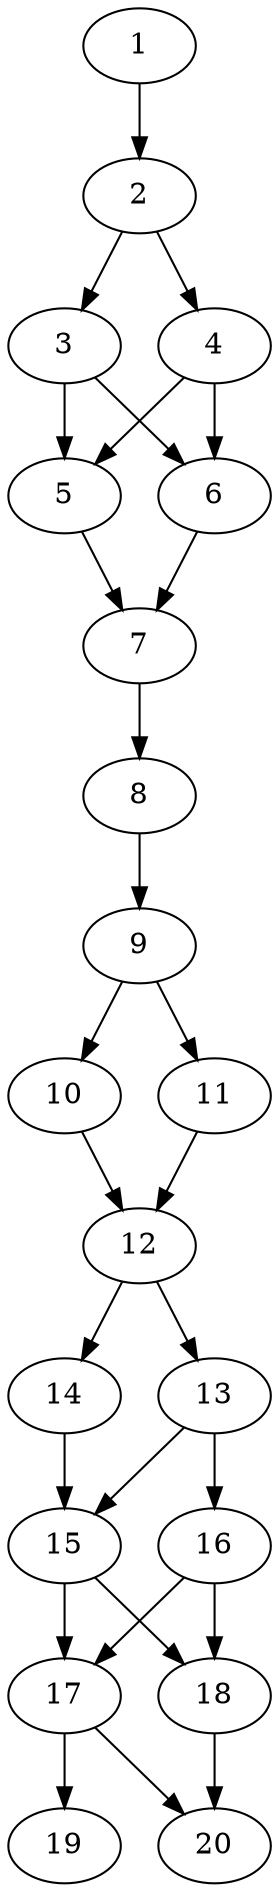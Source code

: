 // DAG automatically generated by daggen at Thu Oct  3 13:58:43 2019
// ./daggen --dot -n 20 --ccr 0.3 --fat 0.3 --regular 0.9 --density 0.9 --mindata 5242880 --maxdata 52428800 
digraph G {
  1 [size="112104107", alpha="0.17", expect_size="33631232"] 
  1 -> 2 [size ="33631232"]
  2 [size="70396587", alpha="0.18", expect_size="21118976"] 
  2 -> 3 [size ="21118976"]
  2 -> 4 [size ="21118976"]
  3 [size="158306987", alpha="0.15", expect_size="47492096"] 
  3 -> 5 [size ="47492096"]
  3 -> 6 [size ="47492096"]
  4 [size="81551360", alpha="0.15", expect_size="24465408"] 
  4 -> 5 [size ="24465408"]
  4 -> 6 [size ="24465408"]
  5 [size="73383253", alpha="0.02", expect_size="22014976"] 
  5 -> 7 [size ="22014976"]
  6 [size="159798613", alpha="0.19", expect_size="47939584"] 
  6 -> 7 [size ="47939584"]
  7 [size="31105707", alpha="0.13", expect_size="9331712"] 
  7 -> 8 [size ="9331712"]
  8 [size="160778240", alpha="0.19", expect_size="48233472"] 
  8 -> 9 [size ="48233472"]
  9 [size="167567360", alpha="0.20", expect_size="50270208"] 
  9 -> 10 [size ="50270208"]
  9 -> 11 [size ="50270208"]
  10 [size="135191893", alpha="0.10", expect_size="40557568"] 
  10 -> 12 [size ="40557568"]
  11 [size="95385600", alpha="0.03", expect_size="28615680"] 
  11 -> 12 [size ="28615680"]
  12 [size="69775360", alpha="0.08", expect_size="20932608"] 
  12 -> 13 [size ="20932608"]
  12 -> 14 [size ="20932608"]
  13 [size="52026027", alpha="0.09", expect_size="15607808"] 
  13 -> 15 [size ="15607808"]
  13 -> 16 [size ="15607808"]
  14 [size="167966720", alpha="0.03", expect_size="50390016"] 
  14 -> 15 [size ="50390016"]
  15 [size="126399147", alpha="0.20", expect_size="37919744"] 
  15 -> 17 [size ="37919744"]
  15 -> 18 [size ="37919744"]
  16 [size="138656427", alpha="0.15", expect_size="41596928"] 
  16 -> 17 [size ="41596928"]
  16 -> 18 [size ="41596928"]
  17 [size="131177813", alpha="0.20", expect_size="39353344"] 
  17 -> 19 [size ="39353344"]
  17 -> 20 [size ="39353344"]
  18 [size="75461973", alpha="0.07", expect_size="22638592"] 
  18 -> 20 [size ="22638592"]
  19 [size="63846400", alpha="0.06", expect_size="19153920"] 
  20 [size="62064640", alpha="0.16", expect_size="18619392"] 
}
